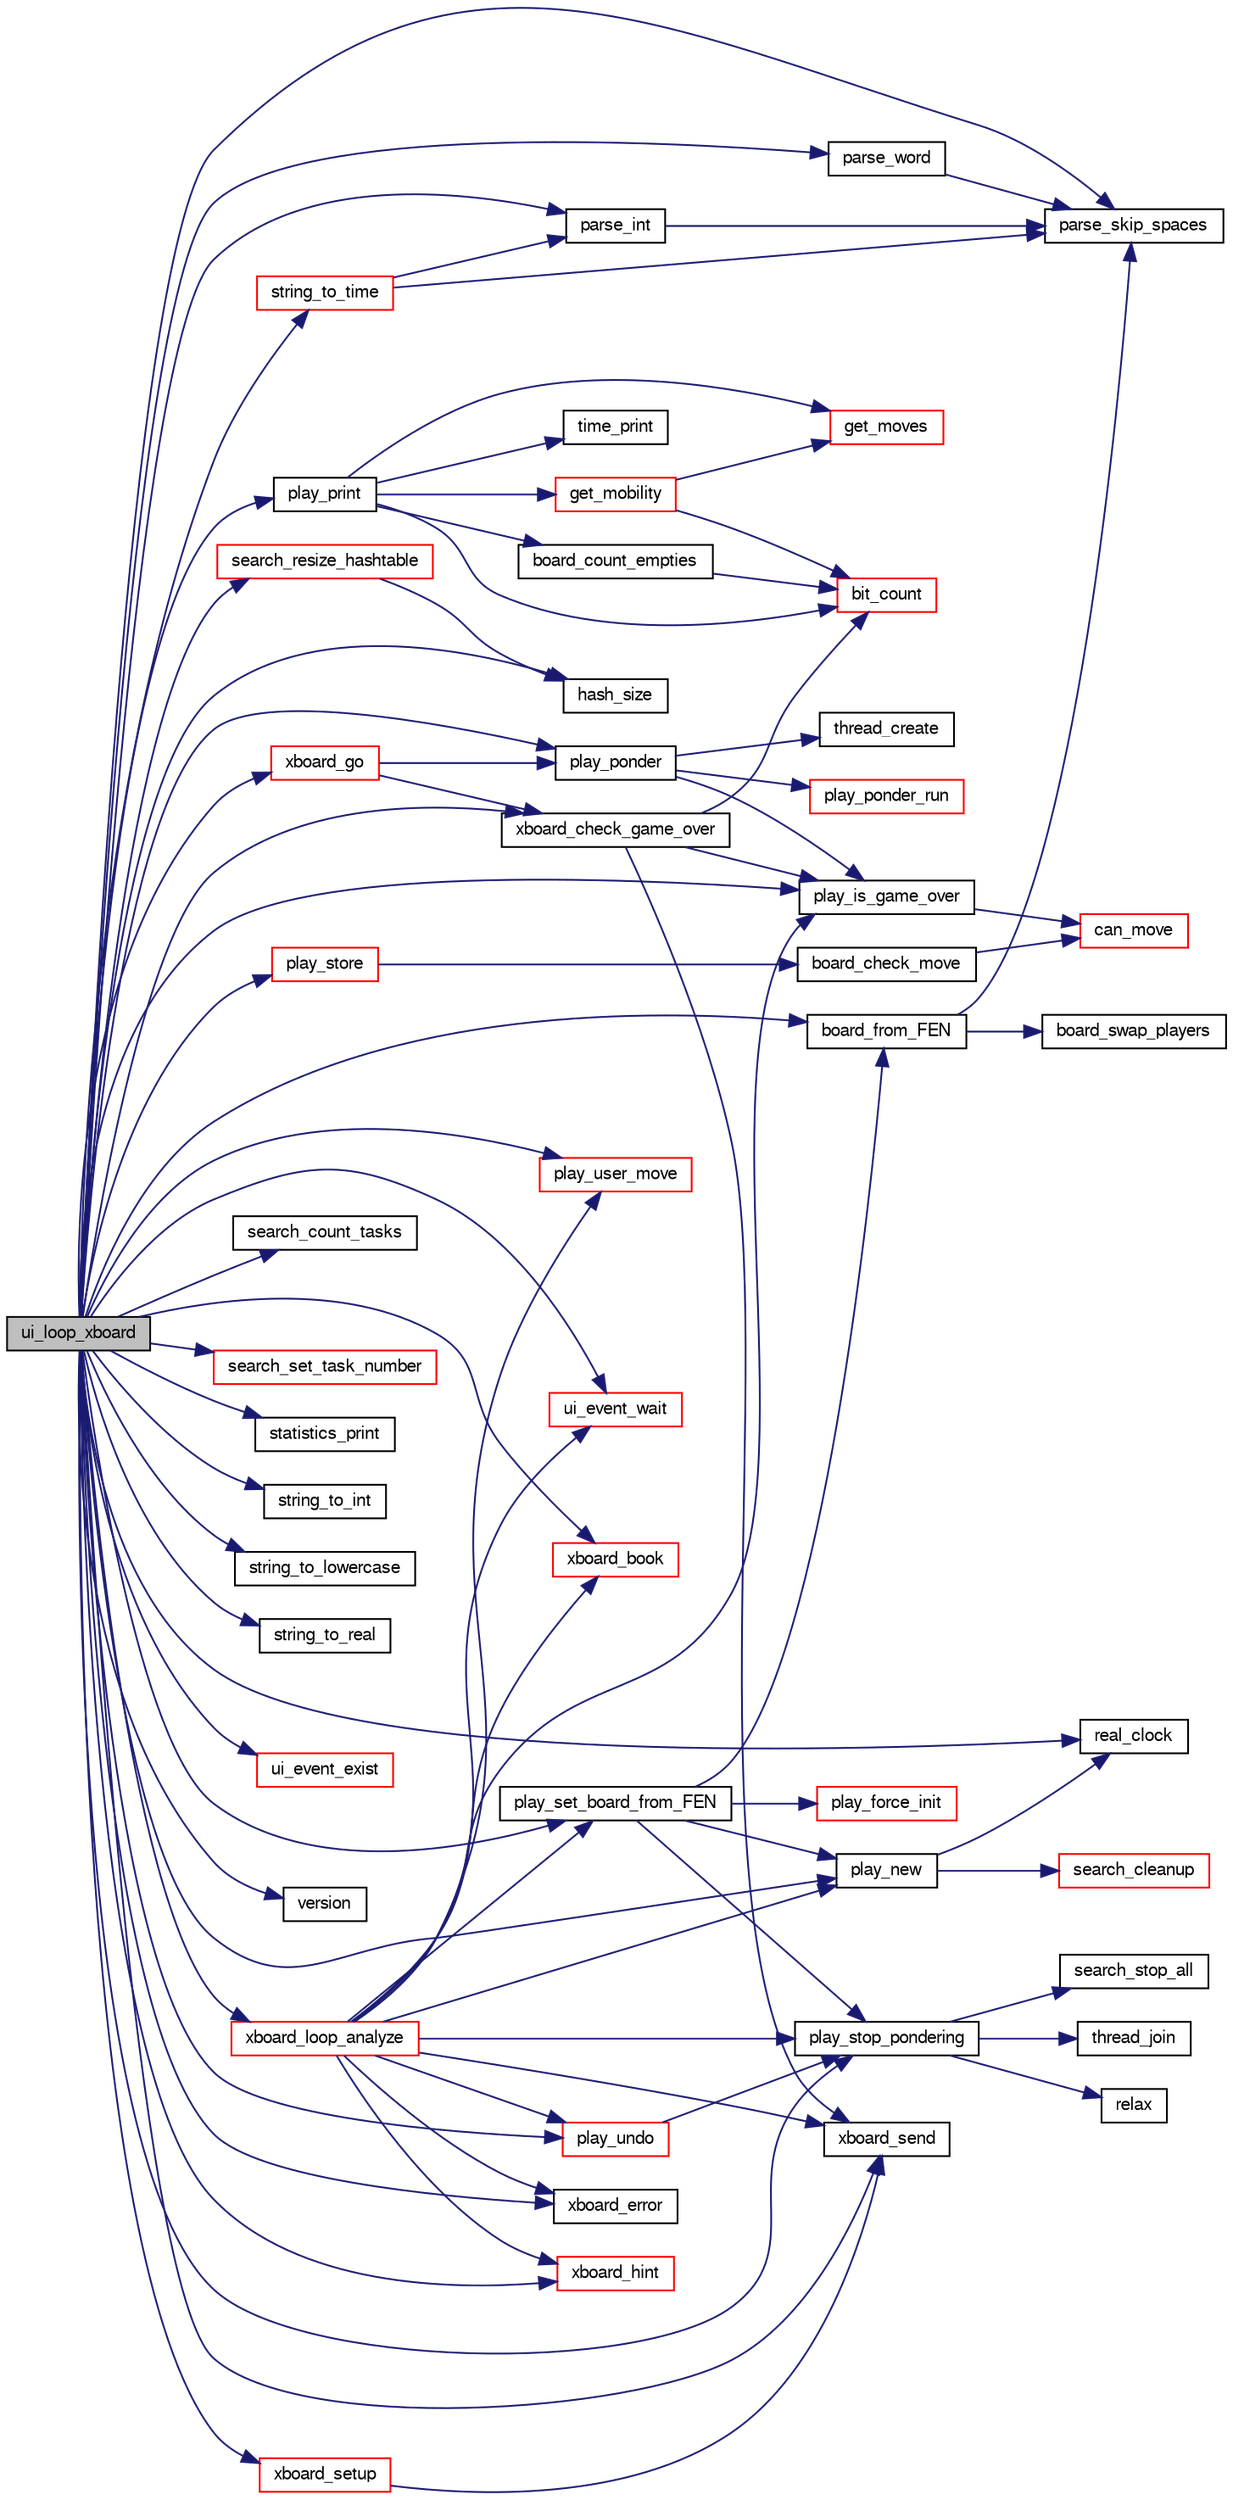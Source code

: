 digraph "ui_loop_xboard"
{
 // LATEX_PDF_SIZE
  bgcolor="transparent";
  edge [fontname="FreeSans",fontsize="10",labelfontname="FreeSans",labelfontsize="10"];
  node [fontname="FreeSans",fontsize="10",shape=record];
  rankdir="LR";
  Node1 [label="ui_loop_xboard",height=0.2,width=0.4,color="black", fillcolor="grey75", style="filled", fontcolor="black",tooltip="Loop event."];
  Node1 -> Node2 [color="midnightblue",fontsize="10",style="solid",fontname="FreeSans"];
  Node2 [label="board_from_FEN",height=0.2,width=0.4,color="black",URL="$board_8c.html#af29492953715e526dd895b6c59dc5de6",tooltip="Set a board from a string description."];
  Node2 -> Node3 [color="midnightblue",fontsize="10",style="solid",fontname="FreeSans"];
  Node3 [label="board_swap_players",height=0.2,width=0.4,color="black",URL="$board_8c.html#a4d389fb0245969a39744349230ce7703",tooltip="Swap players."];
  Node2 -> Node4 [color="midnightblue",fontsize="10",style="solid",fontname="FreeSans"];
  Node4 [label="parse_skip_spaces",height=0.2,width=0.4,color="black",URL="$util_8c.html#a35508e8fcec689d875231b2f93fbe4a5",tooltip="Skip spaces."];
  Node1 -> Node5 [color="midnightblue",fontsize="10",style="solid",fontname="FreeSans"];
  Node5 [label="hash_size",height=0.2,width=0.4,color="black",URL="$xboard_8c.html#a4877b48030424ed5b876bcebf12b95f2",tooltip=" "];
  Node1 -> Node6 [color="midnightblue",fontsize="10",style="solid",fontname="FreeSans"];
  Node6 [label="parse_int",height=0.2,width=0.4,color="black",URL="$util_8c.html#a0fad57b1fd6851c6cde5258a897b7a61",tooltip="Parse an integer."];
  Node6 -> Node4 [color="midnightblue",fontsize="10",style="solid",fontname="FreeSans"];
  Node1 -> Node4 [color="midnightblue",fontsize="10",style="solid",fontname="FreeSans"];
  Node1 -> Node7 [color="midnightblue",fontsize="10",style="solid",fontname="FreeSans"];
  Node7 [label="parse_word",height=0.2,width=0.4,color="black",URL="$util_8c.html#a37223454580e3fd41f4bddb3c3970da5",tooltip="Parse a word."];
  Node7 -> Node4 [color="midnightblue",fontsize="10",style="solid",fontname="FreeSans"];
  Node1 -> Node8 [color="midnightblue",fontsize="10",style="solid",fontname="FreeSans"];
  Node8 [label="play_is_game_over",height=0.2,width=0.4,color="black",URL="$play_8c.html#ad8fbdebca393fc37414e594b098650b3",tooltip="Check if game is over."];
  Node8 -> Node9 [color="midnightblue",fontsize="10",style="solid",fontname="FreeSans"];
  Node9 [label="can_move",height=0.2,width=0.4,color="red",URL="$board_8c.html#ae1a532d6eaa0e55357d0f4b9cd659b88",tooltip="Check if a player can move."];
  Node1 -> Node12 [color="midnightblue",fontsize="10",style="solid",fontname="FreeSans"];
  Node12 [label="play_new",height=0.2,width=0.4,color="black",URL="$play_8c.html#a61b819f1f97c593c9ed9b75b8a99e719",tooltip="Start a new game."];
  Node12 -> Node13 [color="midnightblue",fontsize="10",style="solid",fontname="FreeSans"];
  Node13 [label="real_clock",height=0.2,width=0.4,color="black",URL="$util_8h.html#a358b4c5eab4941b90bb9ef1676e5f7e5",tooltip=" "];
  Node12 -> Node14 [color="midnightblue",fontsize="10",style="solid",fontname="FreeSans"];
  Node14 [label="search_cleanup",height=0.2,width=0.4,color="red",URL="$search_8c.html#a7b93f77633c01068248bd9072013981a",tooltip="Clean-up some search data."];
  Node1 -> Node16 [color="midnightblue",fontsize="10",style="solid",fontname="FreeSans"];
  Node16 [label="play_ponder",height=0.2,width=0.4,color="black",URL="$play_8c.html#a391455b9715193a13afe7d863734893f",tooltip="Ponder."];
  Node16 -> Node8 [color="midnightblue",fontsize="10",style="solid",fontname="FreeSans"];
  Node16 -> Node17 [color="midnightblue",fontsize="10",style="solid",fontname="FreeSans"];
  Node17 [label="play_ponder_run",height=0.2,width=0.4,color="red",URL="$play_8c.html#a6a826d8e8634b46e269daeed05de785c",tooltip="do ponderation."];
  Node16 -> Node177 [color="midnightblue",fontsize="10",style="solid",fontname="FreeSans"];
  Node177 [label="thread_create",height=0.2,width=0.4,color="black",URL="$util_8c.html#a5135c80b00fc096aff7c6b2d89020cc8",tooltip="Create a thread."];
  Node1 -> Node178 [color="midnightblue",fontsize="10",style="solid",fontname="FreeSans"];
  Node178 [label="play_print",height=0.2,width=0.4,color="black",URL="$play_8c.html#a271dcbbc65d1c9645070a03676a0fe29",tooltip="Print the game state."];
  Node178 -> Node23 [color="midnightblue",fontsize="10",style="solid",fontname="FreeSans"];
  Node23 [label="bit_count",height=0.2,width=0.4,color="red",URL="$bit_8c.html#a830fec0a90989da1f1900ff609b92167",tooltip="Count the number of bits set to one in an unsigned long long."];
  Node178 -> Node179 [color="midnightblue",fontsize="10",style="solid",fontname="FreeSans"];
  Node179 [label="board_count_empties",height=0.2,width=0.4,color="black",URL="$board_8c.html#a35de0f1560f069cd442105c319df2c15",tooltip="Check if the game is over."];
  Node179 -> Node23 [color="midnightblue",fontsize="10",style="solid",fontname="FreeSans"];
  Node178 -> Node25 [color="midnightblue",fontsize="10",style="solid",fontname="FreeSans"];
  Node25 [label="get_mobility",height=0.2,width=0.4,color="red",URL="$board_8c.html#a7509639c4e49c56fe83b3d978580ed42",tooltip="Count legal moves."];
  Node25 -> Node23 [color="midnightblue",fontsize="10",style="solid",fontname="FreeSans"];
  Node25 -> Node26 [color="midnightblue",fontsize="10",style="solid",fontname="FreeSans"];
  Node26 [label="get_moves",height=0.2,width=0.4,color="red",URL="$board_8c.html#a7610dc936a6aea22b3c5e162f722a7a1",tooltip="Get legal moves."];
  Node178 -> Node26 [color="midnightblue",fontsize="10",style="solid",fontname="FreeSans"];
  Node178 -> Node32 [color="midnightblue",fontsize="10",style="solid",fontname="FreeSans"];
  Node32 [label="time_print",height=0.2,width=0.4,color="black",URL="$util_8c.html#a0379cb7b898e08489b0dcda99430ef96",tooltip="Print time as \"D:HH:MM:SS.CC\"."];
  Node1 -> Node180 [color="midnightblue",fontsize="10",style="solid",fontname="FreeSans"];
  Node180 [label="play_set_board_from_FEN",height=0.2,width=0.4,color="black",URL="$play_8c.html#a377c8cff47d9a59797cc615360b659be",tooltip="Set a new board."];
  Node180 -> Node2 [color="midnightblue",fontsize="10",style="solid",fontname="FreeSans"];
  Node180 -> Node181 [color="midnightblue",fontsize="10",style="solid",fontname="FreeSans"];
  Node181 [label="play_force_init",height=0.2,width=0.4,color="red",URL="$play_8c.html#a8ae26aeb1f439fc5a4bed1af1cb6a4ce",tooltip="Initialize a forced line."];
  Node180 -> Node12 [color="midnightblue",fontsize="10",style="solid",fontname="FreeSans"];
  Node180 -> Node194 [color="midnightblue",fontsize="10",style="solid",fontname="FreeSans"];
  Node194 [label="play_stop_pondering",height=0.2,width=0.4,color="black",URL="$play_8c.html#a4a4b7bf94f1ee79c788fbcca3ddc347f",tooltip="Stop pondering."];
  Node194 -> Node195 [color="midnightblue",fontsize="10",style="solid",fontname="FreeSans"];
  Node195 [label="relax",height=0.2,width=0.4,color="black",URL="$util_8c.html#ae20ec7bae5f5bc33f169d416601e2eea",tooltip="sleep for t ms."];
  Node194 -> Node130 [color="midnightblue",fontsize="10",style="solid",fontname="FreeSans"];
  Node130 [label="search_stop_all",height=0.2,width=0.4,color="black",URL="$search_8c.html#ad775910af78c46412b5ee4b8bc887b67",tooltip="Stop the search."];
  Node194 -> Node135 [color="midnightblue",fontsize="10",style="solid",fontname="FreeSans"];
  Node135 [label="thread_join",height=0.2,width=0.4,color="black",URL="$util_8c.html#a52efa84f4cfd49921787886d9543ab64",tooltip="Join a thread."];
  Node1 -> Node194 [color="midnightblue",fontsize="10",style="solid",fontname="FreeSans"];
  Node1 -> Node196 [color="midnightblue",fontsize="10",style="solid",fontname="FreeSans"];
  Node196 [label="play_store",height=0.2,width=0.4,color="red",URL="$play_8c.html#a050579c3f94a2d5990bc186369ad7980",tooltip="store the game into the opening book"];
  Node196 -> Node52 [color="midnightblue",fontsize="10",style="solid",fontname="FreeSans"];
  Node52 [label="board_check_move",height=0.2,width=0.4,color="black",URL="$board_8c.html#a0461002c2a4fd95a361b6e1ee8637a65",tooltip="Check if a move is legal."];
  Node52 -> Node9 [color="midnightblue",fontsize="10",style="solid",fontname="FreeSans"];
  Node1 -> Node226 [color="midnightblue",fontsize="10",style="solid",fontname="FreeSans"];
  Node226 [label="play_undo",height=0.2,width=0.4,color="red",URL="$play_8c.html#ad882a4aab00428deb1159a896b46884e",tooltip="Undo a move."];
  Node226 -> Node194 [color="midnightblue",fontsize="10",style="solid",fontname="FreeSans"];
  Node1 -> Node228 [color="midnightblue",fontsize="10",style="solid",fontname="FreeSans"];
  Node228 [label="play_user_move",height=0.2,width=0.4,color="red",URL="$play_8c.html#a7c5196ce6ab45f351647f82a000cd265",tooltip="Play a user move."];
  Node1 -> Node13 [color="midnightblue",fontsize="10",style="solid",fontname="FreeSans"];
  Node1 -> Node168 [color="midnightblue",fontsize="10",style="solid",fontname="FreeSans"];
  Node168 [label="search_count_tasks",height=0.2,width=0.4,color="black",URL="$search_8c.html#abd4fe1079f4e08e92ebc3ebf3281654f",tooltip="Count the number of tasks used in parallel search."];
  Node1 -> Node231 [color="midnightblue",fontsize="10",style="solid",fontname="FreeSans"];
  Node231 [label="search_resize_hashtable",height=0.2,width=0.4,color="red",URL="$search_8c.html#ad756f3d725bad22fa63af668b920f776",tooltip=" "];
  Node231 -> Node5 [color="midnightblue",fontsize="10",style="solid",fontname="FreeSans"];
  Node1 -> Node233 [color="midnightblue",fontsize="10",style="solid",fontname="FreeSans"];
  Node233 [label="search_set_task_number",height=0.2,width=0.4,color="red",URL="$search_8c.html#a68cd7675b74d22fc78ce88467e02d6ab",tooltip="Change the number of task."];
  Node1 -> Node171 [color="midnightblue",fontsize="10",style="solid",fontname="FreeSans"];
  Node171 [label="statistics_print",height=0.2,width=0.4,color="black",URL="$stats_8c.html#af15b5cd7664fb5e595189ba085486f45",tooltip="Print statistics."];
  Node1 -> Node241 [color="midnightblue",fontsize="10",style="solid",fontname="FreeSans"];
  Node241 [label="string_to_int",height=0.2,width=0.4,color="black",URL="$util_8c.html#a892b51d59129915627472acdf3265d3b",tooltip="Convert a string into an integer."];
  Node1 -> Node242 [color="midnightblue",fontsize="10",style="solid",fontname="FreeSans"];
  Node242 [label="string_to_lowercase",height=0.2,width=0.4,color="black",URL="$util_8c.html#a63f0d8023994d5b47de94f80738870e8",tooltip="Change all char of a string to lowercase."];
  Node1 -> Node243 [color="midnightblue",fontsize="10",style="solid",fontname="FreeSans"];
  Node243 [label="string_to_real",height=0.2,width=0.4,color="black",URL="$util_8c.html#a9a627e55de351c5105f457c5558e92c0",tooltip="Convert a string into a real number."];
  Node1 -> Node244 [color="midnightblue",fontsize="10",style="solid",fontname="FreeSans"];
  Node244 [label="string_to_time",height=0.2,width=0.4,color="red",URL="$util_8c.html#ae7e1797deb6cddf421419046a869bb7c",tooltip="Read time as \"D:HH:MM:SS.C\"."];
  Node244 -> Node6 [color="midnightblue",fontsize="10",style="solid",fontname="FreeSans"];
  Node244 -> Node4 [color="midnightblue",fontsize="10",style="solid",fontname="FreeSans"];
  Node1 -> Node246 [color="midnightblue",fontsize="10",style="solid",fontname="FreeSans"];
  Node246 [label="ui_event_exist",height=0.2,width=0.4,color="red",URL="$ui_8c.html#a78147c772d6a1c900228acc2eb598475",tooltip="ui_event_exist"];
  Node1 -> Node248 [color="midnightblue",fontsize="10",style="solid",fontname="FreeSans"];
  Node248 [label="ui_event_wait",height=0.2,width=0.4,color="red",URL="$ui_8c.html#ac3d9125e9061d4d928b05b720fffbb0d",tooltip="Wait input."];
  Node1 -> Node253 [color="midnightblue",fontsize="10",style="solid",fontname="FreeSans"];
  Node253 [label="version",height=0.2,width=0.4,color="black",URL="$edax_8c.html#af986bd0575ec9b913dfab4b8422509ae",tooltip="Print version & copyright."];
  Node1 -> Node254 [color="midnightblue",fontsize="10",style="solid",fontname="FreeSans"];
  Node254 [label="xboard_book",height=0.2,width=0.4,color="red",URL="$xboard_8c.html#a498d40e5c213c58ed6f986dbe834048b",tooltip="Send a move from the book, if available."];
  Node1 -> Node256 [color="midnightblue",fontsize="10",style="solid",fontname="FreeSans"];
  Node256 [label="xboard_check_game_over",height=0.2,width=0.4,color="black",URL="$xboard_8c.html#a14d8dd2a07b408d8cde575639502fd62",tooltip="Check if the game is over."];
  Node256 -> Node23 [color="midnightblue",fontsize="10",style="solid",fontname="FreeSans"];
  Node256 -> Node8 [color="midnightblue",fontsize="10",style="solid",fontname="FreeSans"];
  Node256 -> Node257 [color="midnightblue",fontsize="10",style="solid",fontname="FreeSans"];
  Node257 [label="xboard_send",height=0.2,width=0.4,color="black",URL="$xboard_8c.html#a2e7102c5e911ea60b9c9f9f1ae90cff2",tooltip="Send a command to xboard/winboard GUI."];
  Node1 -> Node258 [color="midnightblue",fontsize="10",style="solid",fontname="FreeSans"];
  Node258 [label="xboard_error",height=0.2,width=0.4,color="black",URL="$xboard_8c.html#a16df507eabb96655e26f05a99168d63a",tooltip="Print an error."];
  Node1 -> Node259 [color="midnightblue",fontsize="10",style="solid",fontname="FreeSans"];
  Node259 [label="xboard_go",height=0.2,width=0.4,color="red",URL="$xboard_8c.html#ac3cbe43d38c75f78ef60f463f91bf3fe",tooltip=" "];
  Node259 -> Node16 [color="midnightblue",fontsize="10",style="solid",fontname="FreeSans"];
  Node259 -> Node256 [color="midnightblue",fontsize="10",style="solid",fontname="FreeSans"];
  Node1 -> Node273 [color="midnightblue",fontsize="10",style="solid",fontname="FreeSans"];
  Node273 [label="xboard_hint",height=0.2,width=0.4,color="red",URL="$xboard_8c.html#ae6eae2c7ca24e320195ac13aed9a0751",tooltip="Send a hint."];
  Node1 -> Node274 [color="midnightblue",fontsize="10",style="solid",fontname="FreeSans"];
  Node274 [label="xboard_loop_analyze",height=0.2,width=0.4,color="red",URL="$xboard_8c.html#a6ec4f7e4a6e59e32b5eb95b566f098c8",tooltip="Analyze."];
  Node274 -> Node8 [color="midnightblue",fontsize="10",style="solid",fontname="FreeSans"];
  Node274 -> Node12 [color="midnightblue",fontsize="10",style="solid",fontname="FreeSans"];
  Node274 -> Node180 [color="midnightblue",fontsize="10",style="solid",fontname="FreeSans"];
  Node274 -> Node194 [color="midnightblue",fontsize="10",style="solid",fontname="FreeSans"];
  Node274 -> Node226 [color="midnightblue",fontsize="10",style="solid",fontname="FreeSans"];
  Node274 -> Node228 [color="midnightblue",fontsize="10",style="solid",fontname="FreeSans"];
  Node274 -> Node248 [color="midnightblue",fontsize="10",style="solid",fontname="FreeSans"];
  Node274 -> Node254 [color="midnightblue",fontsize="10",style="solid",fontname="FreeSans"];
  Node274 -> Node258 [color="midnightblue",fontsize="10",style="solid",fontname="FreeSans"];
  Node274 -> Node273 [color="midnightblue",fontsize="10",style="solid",fontname="FreeSans"];
  Node274 -> Node257 [color="midnightblue",fontsize="10",style="solid",fontname="FreeSans"];
  Node1 -> Node257 [color="midnightblue",fontsize="10",style="solid",fontname="FreeSans"];
  Node1 -> Node276 [color="midnightblue",fontsize="10",style="solid",fontname="FreeSans"];
  Node276 [label="xboard_setup",height=0.2,width=0.4,color="red",URL="$xboard_8c.html#a0bad3fc3086a5dd2dc87a4865f7aa576",tooltip=" "];
  Node276 -> Node257 [color="midnightblue",fontsize="10",style="solid",fontname="FreeSans"];
}

